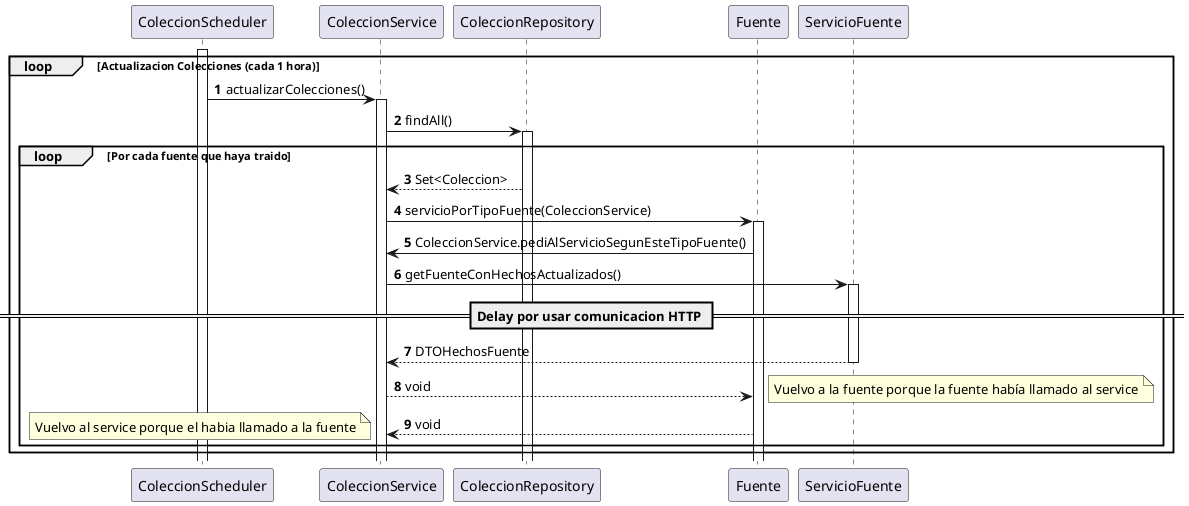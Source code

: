 @startuml
'https://plantuml.com/sequence-diagram

autonumber

loop Actualizacion Colecciones (cada 1 hora)
    activate ColeccionScheduler
    ColeccionScheduler -> ColeccionService: actualizarColecciones()
    activate ColeccionService
    ColeccionService -> ColeccionRepository: findAll()
    activate ColeccionRepository
    loop Por cada fuente que haya traido
        ColeccionRepository --> ColeccionService: Set<Coleccion>
        ColeccionService -> Fuente: servicioPorTipoFuente(ColeccionService)
        activate Fuente
        Fuente -> ColeccionService: ColeccionService.pediAlServicioSegunEsteTipoFuente()
        ColeccionService -> ServicioFuente: getFuenteConHechosActualizados()
        activate ServicioFuente
        == Delay por usar comunicacion HTTP ==
        ServicioFuente --> ColeccionService: DTOHechosFuente
        deactivate ServicioFuente
        ColeccionService --> Fuente: void
        note right
            Vuelvo a la fuente porque la fuente había llamado al service
        end note
        Fuente --> ColeccionService: void
        note left
            Vuelvo al service porque el habia llamado a la fuente
        end note

    end
end


@enduml